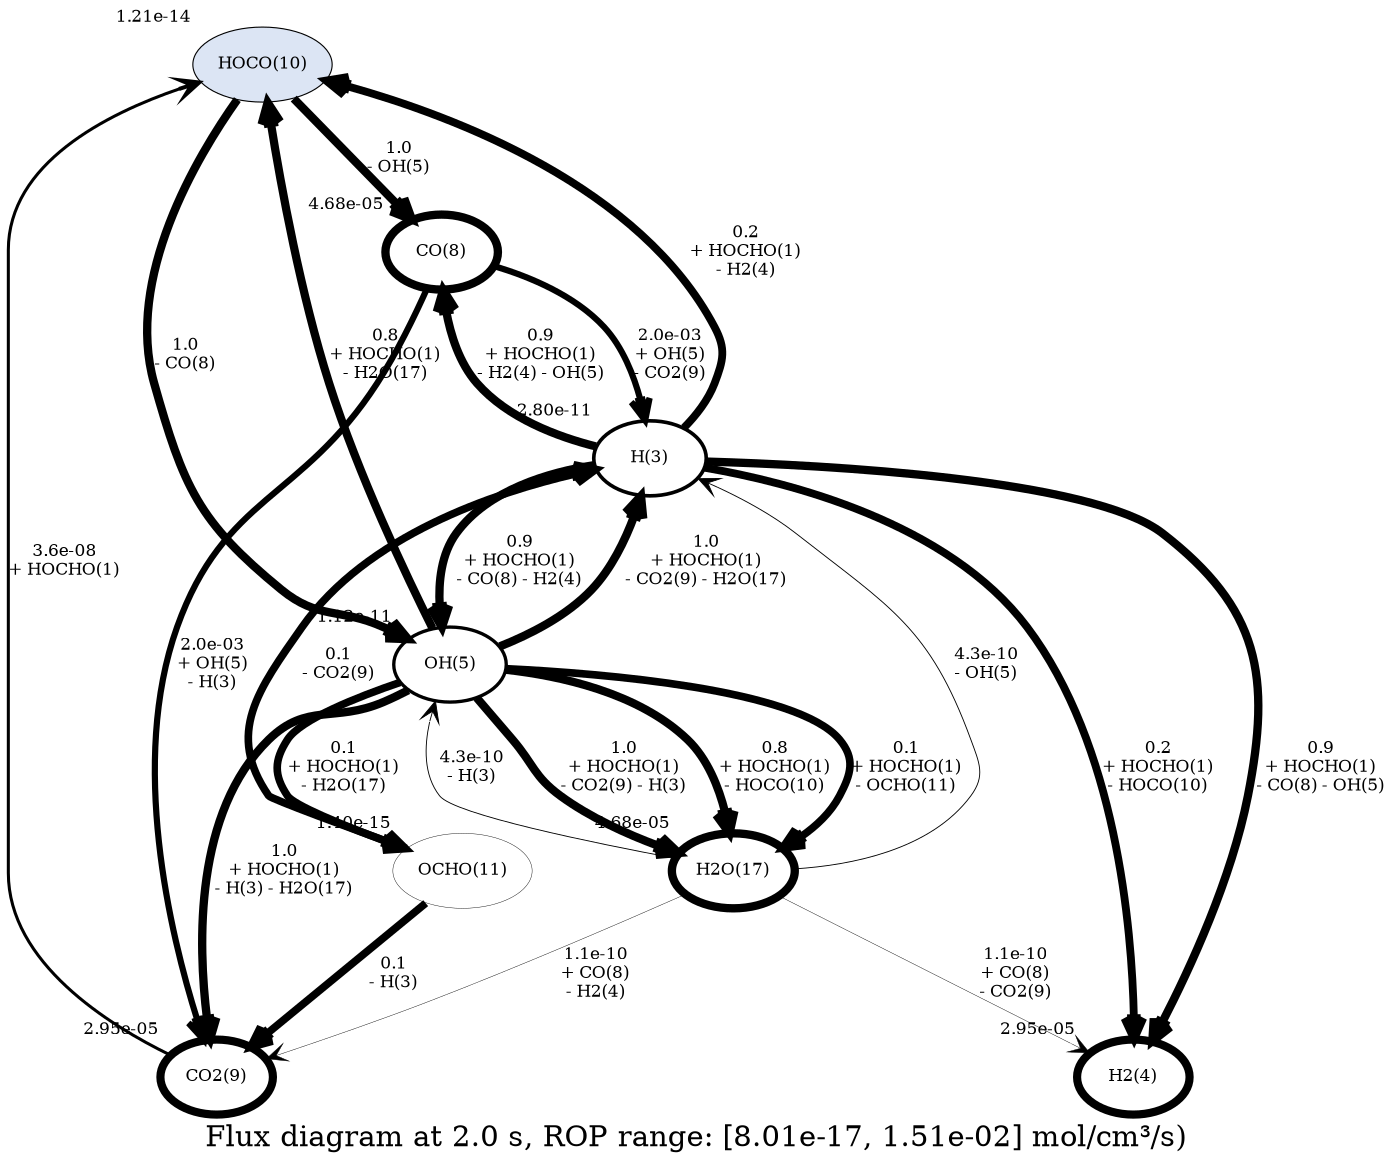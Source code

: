 digraph G {
label="Flux diagram at 2.0 s, ROP range: [8.01e-17, 1.51e-02] mol/cm³/s)";
"HOCO(10)" [fillcolor="#DCE5F4", fontsize=8, penwidth=0.5383397186827532, style=filled, xlabel="1.21e-14"];
"CO(8)" [fontsize=8, penwidth=3.999999999999999, xlabel="4.68e-05"];
"OH(5)" [fontsize=8, penwidth=1.6100755035270433, xlabel="1.12e-11"];
"HOCO(10)" -> "CO(8)"  [arrowhead=vee, fontsize=8, label="1.0\n- OH(5)", penwidth=3.997757463516357];
"HOCO(10)" -> "OH(5)"  [arrowhead=vee, fontsize=8, label="1.0\n- CO(8)", penwidth=3.997757463516357];
"CO2(9)" [fontsize=8, penwidth=3.927639907930275, xlabel="2.95e-05"];
"H(3)" [fontsize=8, penwidth=1.7530392047540462, xlabel="2.80e-11"];
"H2O(17)" [fontsize=8, penwidth=3.9999999645295996, xlabel="4.68e-05"];
"OH(5)" -> "CO2(9)"  [arrowhead=vee, fontsize=8, label="1.0\n+ HOCHO(1)\n- H(3) - H2O(17)", penwidth=4.0];
"OH(5)" -> "H(3)"  [arrowhead=vee, fontsize=8, label="1.0\n+ HOCHO(1)\n- CO2(9) - H2O(17)", penwidth=4.0];
"OH(5)" -> "H2O(17)"  [arrowhead=vee, fontsize=8, label="1.0\n+ HOCHO(1)\n- CO2(9) - H(3)", penwidth=4.0];
"OH(5)" -> "H2O(17)"  [arrowhead=vee, fontsize=8, label="0.8\n+ HOCHO(1)\n- HOCO(10)", penwidth=3.9539926576457947];
"OH(5)" -> "HOCO(10)"  [arrowhead=vee, fontsize=8, label="0.8\n+ HOCHO(1)\n- H2O(17)", penwidth=3.9539926576457947];
"OCHO(11)" [fontsize=8, penwidth=0.19999999999999937, xlabel="1.40e-15"];
"OH(5)" -> "H2O(17)"  [arrowhead=vee, fontsize=8, label="0.1\n+ HOCHO(1)\n- OCHO(11)", penwidth=3.67123391780574];
"OH(5)" -> "OCHO(11)"  [arrowhead=vee, fontsize=8, label="0.1\n+ HOCHO(1)\n- H2O(17)", penwidth=3.67123391780574];
"OCHO(11)" -> "CO2(9)"  [arrowhead=vee, fontsize=8, label="0.1\n- H(3)", penwidth=3.676279894902382];
"OCHO(11)" -> "H(3)"  [arrowhead=vee, fontsize=8, label="0.1\n- CO2(9)", penwidth=3.676279894902382];
"H2O(17)" -> "H(3)"  [arrowhead=vee, fontsize=8, label="4.3e-10\n- OH(5)", penwidth=0.43016435137560394];
"H2O(17)" -> "OH(5)"  [arrowhead=vee, fontsize=8, label="4.3e-10\n- H(3)", penwidth=0.43016435137560394];
"H2(4)" [fontsize=8, penwidth=3.927639860174137, xlabel="2.95e-05"];
"H2O(17)" -> "CO2(9)"  [arrowhead=vee, fontsize=8, label="1.1e-10\n+ CO(8)\n- H2(4)", penwidth=0.20000000000000034];
"H2O(17)" -> "H2(4)"  [arrowhead=vee, fontsize=8, label="1.1e-10\n+ CO(8)\n- CO2(9)", penwidth=0.20000000000000034];
"H(3)" -> "CO(8)"  [arrowhead=vee, fontsize=8, label="0.9\n+ HOCHO(1)\n- H2(4) - OH(5)", penwidth=3.984676425213845];
"H(3)" -> "H2(4)"  [arrowhead=vee, fontsize=8, label="0.9\n+ HOCHO(1)\n- CO(8) - OH(5)", penwidth=3.984676425213845];
"H(3)" -> "OH(5)"  [arrowhead=vee, fontsize=8, label="0.9\n+ HOCHO(1)\n- CO(8) - H2(4)", penwidth=3.984676425213845];
"H(3)" -> "H2(4)"  [arrowhead=vee, fontsize=8, label="0.2\n+ HOCHO(1)\n- HOCO(10)", penwidth=3.7536269933534743];
"H(3)" -> "HOCO(10)"  [arrowhead=vee, fontsize=8, label="0.2\n+ HOCHO(1)\n- H2(4)", penwidth=3.7536269933534743];
"CO2(9)" -> "HOCO(10)"  [arrowhead=vee, fontsize=8, label="3.6e-08\n+ HOCHO(1)", penwidth=1.4627966491004998];
"CO(8)" -> "CO2(9)"  [arrowhead=vee, fontsize=8, label="2.0e-03\n+ OH(5)\n- H(3)", penwidth=2.9739529963274607];
"CO(8)" -> "H(3)"  [arrowhead=vee, fontsize=8, label="2.0e-03\n+ OH(5)\n- CO2(9)", penwidth=2.9739529963274607];
}
